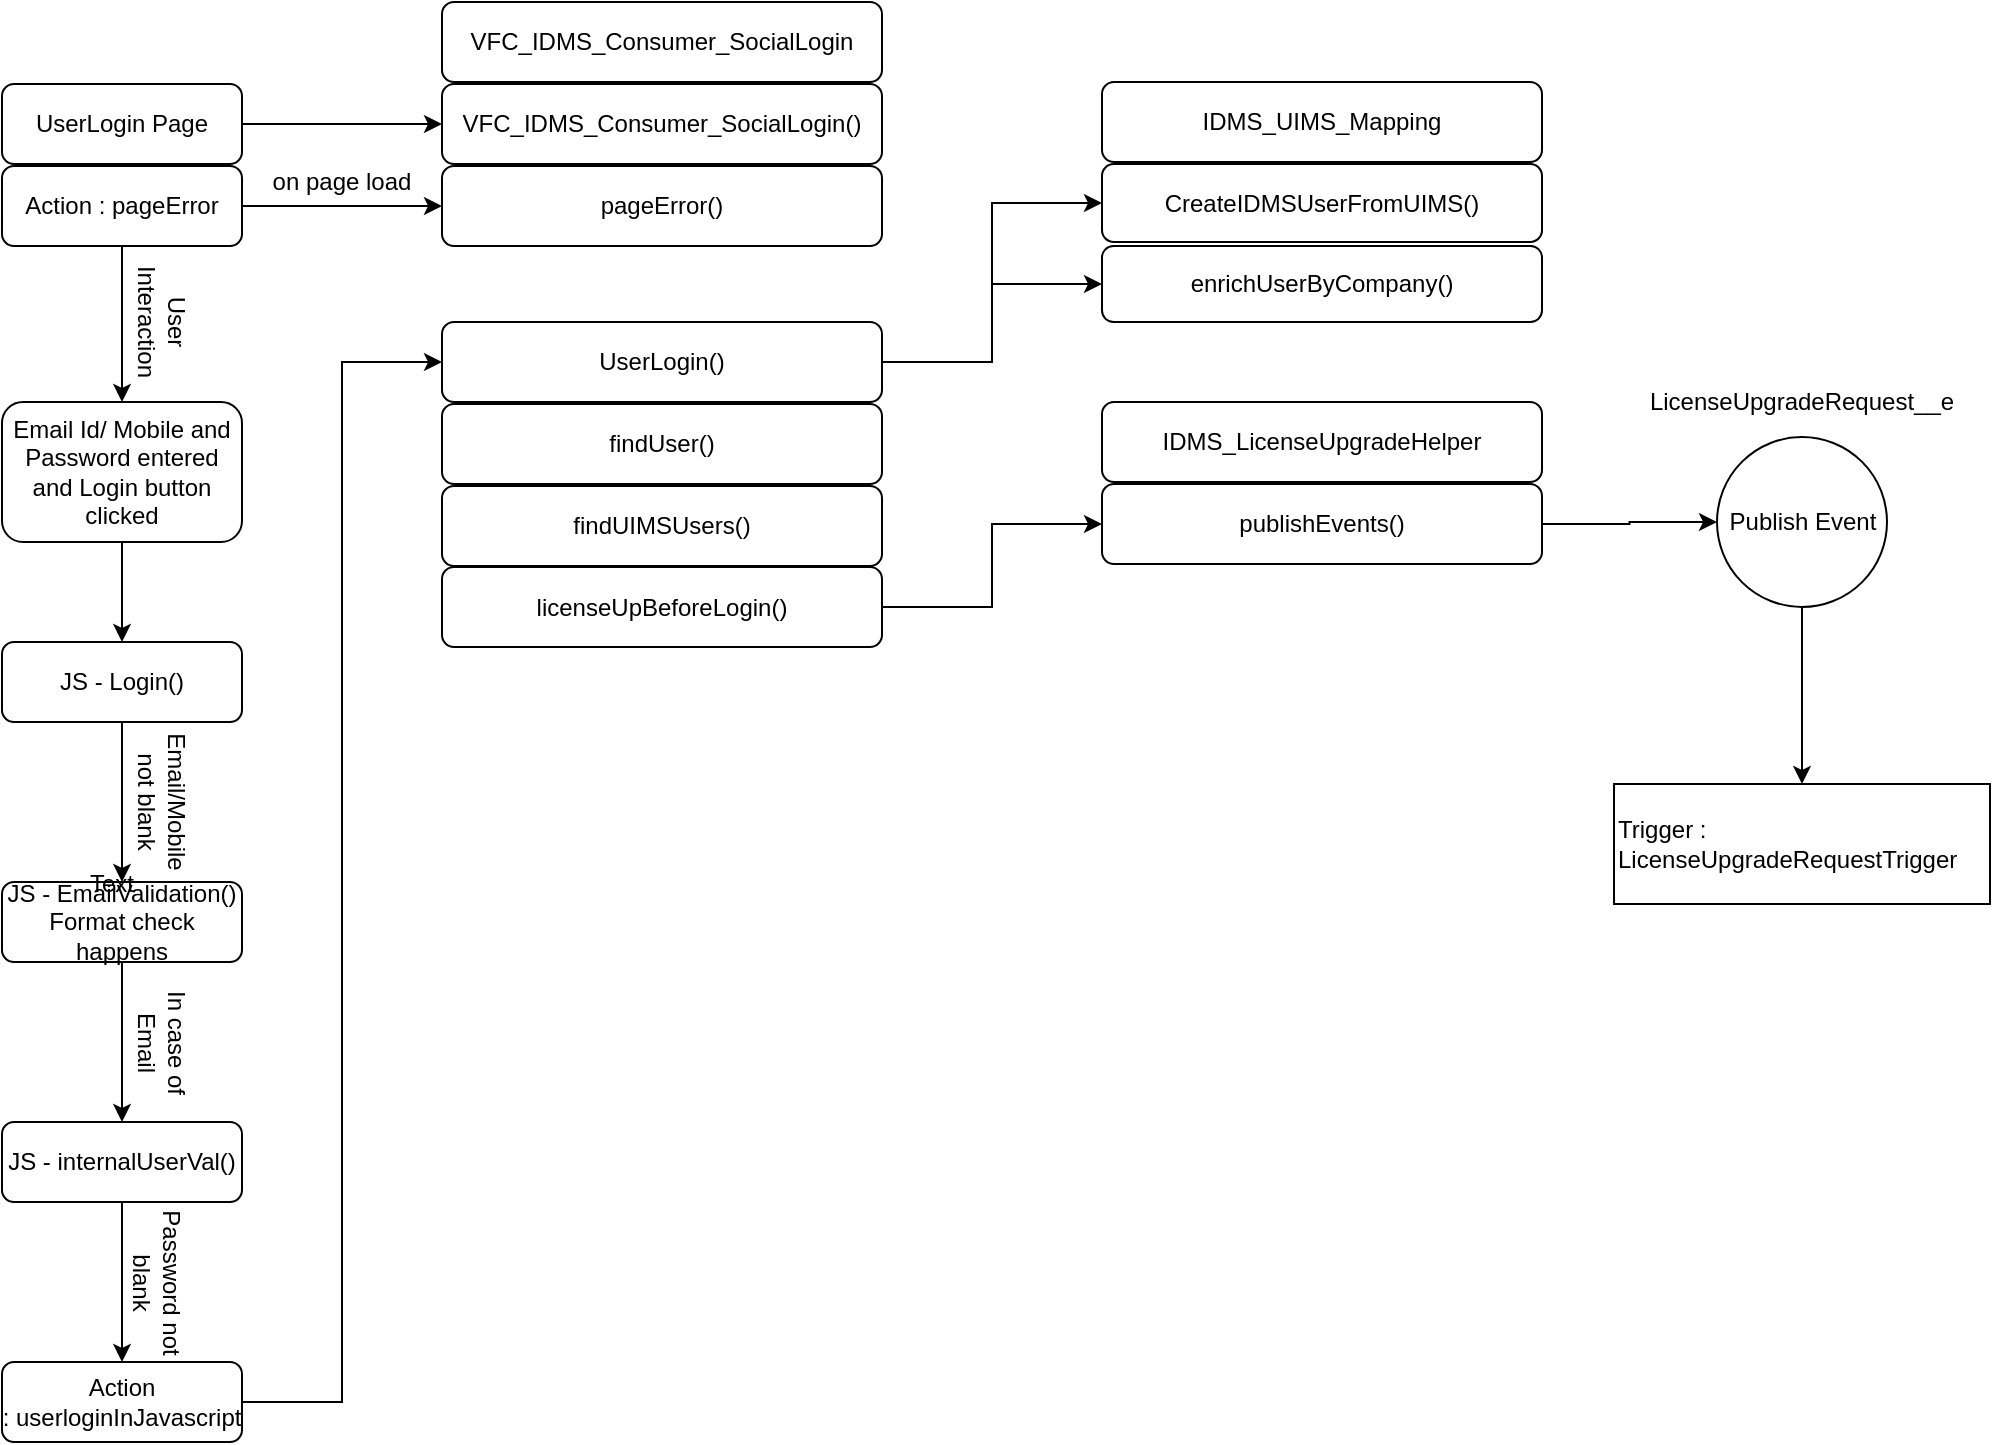 <mxfile pages="1" version="11.2.2" type="github"><diagram id="gq7fddXNcSfI7DmGWlpG" name="Page-1"><mxGraphModel dx="868" dy="452" grid="1" gridSize="10" guides="1" tooltips="1" connect="1" arrows="1" fold="1" page="1" pageScale="1" pageWidth="850" pageHeight="1100" math="0" shadow="0"><root><mxCell id="0"/><mxCell id="1" parent="0"/><mxCell id="-M_eg4VSusahf9Askfvp-5" value="" style="edgeStyle=orthogonalEdgeStyle;rounded=0;orthogonalLoop=1;jettySize=auto;html=1;" parent="1" source="-M_eg4VSusahf9Askfvp-1" target="-M_eg4VSusahf9Askfvp-4" edge="1"><mxGeometry relative="1" as="geometry"/></mxCell><mxCell id="-M_eg4VSusahf9Askfvp-1" value="UserLogin Page" style="rounded=1;whiteSpace=wrap;html=1;" parent="1" vertex="1"><mxGeometry x="20" y="41" width="120" height="40" as="geometry"/></mxCell><mxCell id="-M_eg4VSusahf9Askfvp-10" value="" style="edgeStyle=orthogonalEdgeStyle;rounded=0;orthogonalLoop=1;jettySize=auto;html=1;" parent="1" source="-M_eg4VSusahf9Askfvp-7" target="-M_eg4VSusahf9Askfvp-9" edge="1"><mxGeometry relative="1" as="geometry"/></mxCell><mxCell id="-M_eg4VSusahf9Askfvp-14" value="" style="edgeStyle=orthogonalEdgeStyle;rounded=0;orthogonalLoop=1;jettySize=auto;html=1;" parent="1" source="-M_eg4VSusahf9Askfvp-7" target="-M_eg4VSusahf9Askfvp-13" edge="1"><mxGeometry relative="1" as="geometry"/></mxCell><mxCell id="-M_eg4VSusahf9Askfvp-7" value="Action :&amp;nbsp;pageError" style="rounded=1;whiteSpace=wrap;html=1;" parent="1" vertex="1"><mxGeometry x="20" y="82" width="120" height="40" as="geometry"/></mxCell><mxCell id="-M_eg4VSusahf9Askfvp-17" value="" style="edgeStyle=orthogonalEdgeStyle;rounded=0;orthogonalLoop=1;jettySize=auto;html=1;" parent="1" source="-M_eg4VSusahf9Askfvp-13" target="-M_eg4VSusahf9Askfvp-16" edge="1"><mxGeometry relative="1" as="geometry"/></mxCell><mxCell id="-M_eg4VSusahf9Askfvp-13" value="&lt;div&gt;&lt;span&gt;Email Id/ Mobile and Password entered and Login button clicked&lt;/span&gt;&lt;/div&gt;" style="rounded=1;whiteSpace=wrap;html=1;align=center;" parent="1" vertex="1"><mxGeometry x="20" y="200" width="120" height="70" as="geometry"/></mxCell><mxCell id="-M_eg4VSusahf9Askfvp-2" value="VFC_IDMS_Consumer_SocialLogin" style="rounded=1;whiteSpace=wrap;html=1;" parent="1" vertex="1"><mxGeometry x="240" width="220" height="40" as="geometry"/></mxCell><mxCell id="-M_eg4VSusahf9Askfvp-4" value="VFC_IDMS_Consumer_SocialLogin()" style="rounded=1;whiteSpace=wrap;html=1;" parent="1" vertex="1"><mxGeometry x="240" y="41" width="220" height="40" as="geometry"/></mxCell><mxCell id="-M_eg4VSusahf9Askfvp-9" value="pageError()" style="rounded=1;whiteSpace=wrap;html=1;" parent="1" vertex="1"><mxGeometry x="240" y="82" width="220" height="40" as="geometry"/></mxCell><mxCell id="-M_eg4VSusahf9Askfvp-11" value="on page load" style="text;html=1;strokeColor=none;fillColor=none;align=center;verticalAlign=middle;whiteSpace=wrap;rounded=0;" parent="1" vertex="1"><mxGeometry x="145" y="80" width="90" height="20" as="geometry"/></mxCell><mxCell id="-M_eg4VSusahf9Askfvp-15" value="User Interaction" style="text;html=1;strokeColor=none;fillColor=none;align=center;verticalAlign=middle;whiteSpace=wrap;rounded=0;rotation=90;" parent="1" vertex="1"><mxGeometry x="60" y="152.5" width="80" height="15" as="geometry"/></mxCell><mxCell id="-M_eg4VSusahf9Askfvp-20" value="" style="edgeStyle=orthogonalEdgeStyle;rounded=0;orthogonalLoop=1;jettySize=auto;html=1;" parent="1" source="-M_eg4VSusahf9Askfvp-16" target="-M_eg4VSusahf9Askfvp-19" edge="1"><mxGeometry relative="1" as="geometry"/></mxCell><mxCell id="-M_eg4VSusahf9Askfvp-16" value="JS - Login()" style="rounded=1;whiteSpace=wrap;html=1;" parent="1" vertex="1"><mxGeometry x="20" y="320" width="120" height="40" as="geometry"/></mxCell><mxCell id="-M_eg4VSusahf9Askfvp-24" value="" style="edgeStyle=orthogonalEdgeStyle;rounded=0;orthogonalLoop=1;jettySize=auto;html=1;" parent="1" source="-M_eg4VSusahf9Askfvp-19" target="-M_eg4VSusahf9Askfvp-23" edge="1"><mxGeometry relative="1" as="geometry"/></mxCell><mxCell id="-M_eg4VSusahf9Askfvp-19" value="JS - EmailValidation()&lt;br&gt;Format check happens" style="rounded=1;whiteSpace=wrap;html=1;" parent="1" vertex="1"><mxGeometry x="20" y="440" width="120" height="40" as="geometry"/></mxCell><mxCell id="-M_eg4VSusahf9Askfvp-27" value="" style="edgeStyle=orthogonalEdgeStyle;rounded=0;orthogonalLoop=1;jettySize=auto;html=1;" parent="1" source="-M_eg4VSusahf9Askfvp-23" target="-M_eg4VSusahf9Askfvp-26" edge="1"><mxGeometry relative="1" as="geometry"/></mxCell><mxCell id="-M_eg4VSusahf9Askfvp-23" value="JS - internalUserVal()" style="rounded=1;whiteSpace=wrap;html=1;" parent="1" vertex="1"><mxGeometry x="20" y="560" width="120" height="40" as="geometry"/></mxCell><mxCell id="-M_eg4VSusahf9Askfvp-21" value="Email/Mobile not blank" style="text;html=1;strokeColor=none;fillColor=none;align=center;verticalAlign=middle;whiteSpace=wrap;rounded=0;rotation=90;" parent="1" vertex="1"><mxGeometry x="60" y="390" width="80" height="20" as="geometry"/></mxCell><mxCell id="-M_eg4VSusahf9Askfvp-25" value="In case of Email" style="text;html=1;strokeColor=none;fillColor=none;align=center;verticalAlign=middle;whiteSpace=wrap;rounded=0;rotation=90;" parent="1" vertex="1"><mxGeometry x="57.5" y="510" width="85" height="20" as="geometry"/></mxCell><mxCell id="-M_eg4VSusahf9Askfvp-35" style="edgeStyle=orthogonalEdgeStyle;rounded=0;orthogonalLoop=1;jettySize=auto;html=1;entryX=0;entryY=0.5;entryDx=0;entryDy=0;" parent="1" source="-M_eg4VSusahf9Askfvp-26" target="-M_eg4VSusahf9Askfvp-31" edge="1"><mxGeometry relative="1" as="geometry"/></mxCell><mxCell id="-M_eg4VSusahf9Askfvp-26" value="Action :&amp;nbsp;userloginInJavascript" style="rounded=1;whiteSpace=wrap;html=1;" parent="1" vertex="1"><mxGeometry x="20" y="680" width="120" height="40" as="geometry"/></mxCell><mxCell id="-M_eg4VSusahf9Askfvp-28" value="Password not blank" style="text;html=1;strokeColor=none;fillColor=none;align=center;verticalAlign=middle;whiteSpace=wrap;rounded=0;rotation=90;" parent="1" vertex="1"><mxGeometry x="52.5" y="630" width="90" height="20" as="geometry"/></mxCell><mxCell id="-M_eg4VSusahf9Askfvp-29" value="Text" style="text;html=1;resizable=0;points=[];autosize=1;align=left;verticalAlign=top;spacingTop=-4;" parent="1" vertex="1"><mxGeometry x="62" y="431" width="40" height="20" as="geometry"/></mxCell><mxCell id="-M_eg4VSusahf9Askfvp-74" style="edgeStyle=orthogonalEdgeStyle;rounded=0;orthogonalLoop=1;jettySize=auto;html=1;entryX=0;entryY=0.5;entryDx=0;entryDy=0;" parent="1" source="-M_eg4VSusahf9Askfvp-31" target="-M_eg4VSusahf9Askfvp-70" edge="1"><mxGeometry relative="1" as="geometry"/></mxCell><mxCell id="-M_eg4VSusahf9Askfvp-83" style="edgeStyle=orthogonalEdgeStyle;rounded=0;orthogonalLoop=1;jettySize=auto;html=1;entryX=0;entryY=0.5;entryDx=0;entryDy=0;" parent="1" source="-M_eg4VSusahf9Askfvp-31" target="-M_eg4VSusahf9Askfvp-78" edge="1"><mxGeometry relative="1" as="geometry"/></mxCell><mxCell id="-M_eg4VSusahf9Askfvp-31" value="UserLogin()" style="rounded=1;whiteSpace=wrap;html=1;" parent="1" vertex="1"><mxGeometry x="240" y="160" width="220" height="40" as="geometry"/></mxCell><mxCell id="-M_eg4VSusahf9Askfvp-36" value="findUser()" style="rounded=1;whiteSpace=wrap;html=1;" parent="1" vertex="1"><mxGeometry x="240" y="201" width="220" height="40" as="geometry"/></mxCell><mxCell id="-M_eg4VSusahf9Askfvp-43" style="edgeStyle=orthogonalEdgeStyle;rounded=0;orthogonalLoop=1;jettySize=auto;html=1;exitX=1;exitY=0.5;exitDx=0;exitDy=0;entryX=0;entryY=0.5;entryDx=0;entryDy=0;" parent="1" source="-M_eg4VSusahf9Askfvp-38" target="-M_eg4VSusahf9Askfvp-42" edge="1"><mxGeometry relative="1" as="geometry"/></mxCell><mxCell id="-M_eg4VSusahf9Askfvp-38" value="licenseUpBeforeLogin()" style="rounded=1;whiteSpace=wrap;html=1;" parent="1" vertex="1"><mxGeometry x="240" y="282.5" width="220" height="40" as="geometry"/></mxCell><mxCell id="-M_eg4VSusahf9Askfvp-40" value="IDMS_LicenseUpgradeHelper" style="rounded=1;whiteSpace=wrap;html=1;" parent="1" vertex="1"><mxGeometry x="570" y="200" width="220" height="40" as="geometry"/></mxCell><mxCell id="-M_eg4VSusahf9Askfvp-50" style="edgeStyle=orthogonalEdgeStyle;rounded=0;orthogonalLoop=1;jettySize=auto;html=1;entryX=0;entryY=0.5;entryDx=0;entryDy=0;" parent="1" source="-M_eg4VSusahf9Askfvp-42" target="-M_eg4VSusahf9Askfvp-45" edge="1"><mxGeometry relative="1" as="geometry"/></mxCell><mxCell id="-M_eg4VSusahf9Askfvp-42" value="publishEvents()" style="rounded=1;whiteSpace=wrap;html=1;" parent="1" vertex="1"><mxGeometry x="570" y="241" width="220" height="40" as="geometry"/></mxCell><mxCell id="-M_eg4VSusahf9Askfvp-58" value="" style="edgeStyle=orthogonalEdgeStyle;rounded=0;orthogonalLoop=1;jettySize=auto;html=1;" parent="1" source="-M_eg4VSusahf9Askfvp-45" target="-M_eg4VSusahf9Askfvp-57" edge="1"><mxGeometry relative="1" as="geometry"/></mxCell><mxCell id="-M_eg4VSusahf9Askfvp-45" value="Publish Event&lt;br&gt;" style="ellipse;whiteSpace=wrap;html=1;aspect=fixed;" parent="1" vertex="1"><mxGeometry x="877.5" y="217.5" width="85" height="85" as="geometry"/></mxCell><mxCell id="-M_eg4VSusahf9Askfvp-53" value="LicenseUpgradeRequest__e" style="text;html=1;strokeColor=none;fillColor=none;align=center;verticalAlign=middle;whiteSpace=wrap;rounded=0;" parent="1" vertex="1"><mxGeometry x="900" y="190" width="40" height="20" as="geometry"/></mxCell><mxCell id="-M_eg4VSusahf9Askfvp-57" value="Trigger :&lt;br&gt;&lt;span style=&quot;font-family: &amp;#34;arial&amp;#34; , &amp;#34;helvetica&amp;#34; , sans-serif ; background-color: rgb(255 , 255 , 255)&quot;&gt;LicenseUpgradeRequestTrigger&lt;/span&gt;" style="rounded=0;whiteSpace=wrap;html=1;align=left;" parent="1" vertex="1"><mxGeometry x="826" y="391" width="188" height="60" as="geometry"/></mxCell><mxCell id="-M_eg4VSusahf9Askfvp-69" value="IDMS_UIMS_Mapping" style="rounded=1;whiteSpace=wrap;html=1;" parent="1" vertex="1"><mxGeometry x="570" y="40" width="220" height="40" as="geometry"/></mxCell><mxCell id="-M_eg4VSusahf9Askfvp-70" value="CreateIDMSUserFromUIMS()" style="rounded=1;whiteSpace=wrap;html=1;" parent="1" vertex="1"><mxGeometry x="570" y="81" width="220" height="39" as="geometry"/></mxCell><mxCell id="-M_eg4VSusahf9Askfvp-75" value="findUIMSUsers()" style="rounded=1;whiteSpace=wrap;html=1;" parent="1" vertex="1"><mxGeometry x="240" y="242" width="220" height="40" as="geometry"/></mxCell><mxCell id="-M_eg4VSusahf9Askfvp-78" value="enrichUserByCompany()" style="rounded=1;whiteSpace=wrap;html=1;" parent="1" vertex="1"><mxGeometry x="570" y="122" width="220" height="38" as="geometry"/></mxCell></root></mxGraphModel></diagram></mxfile>